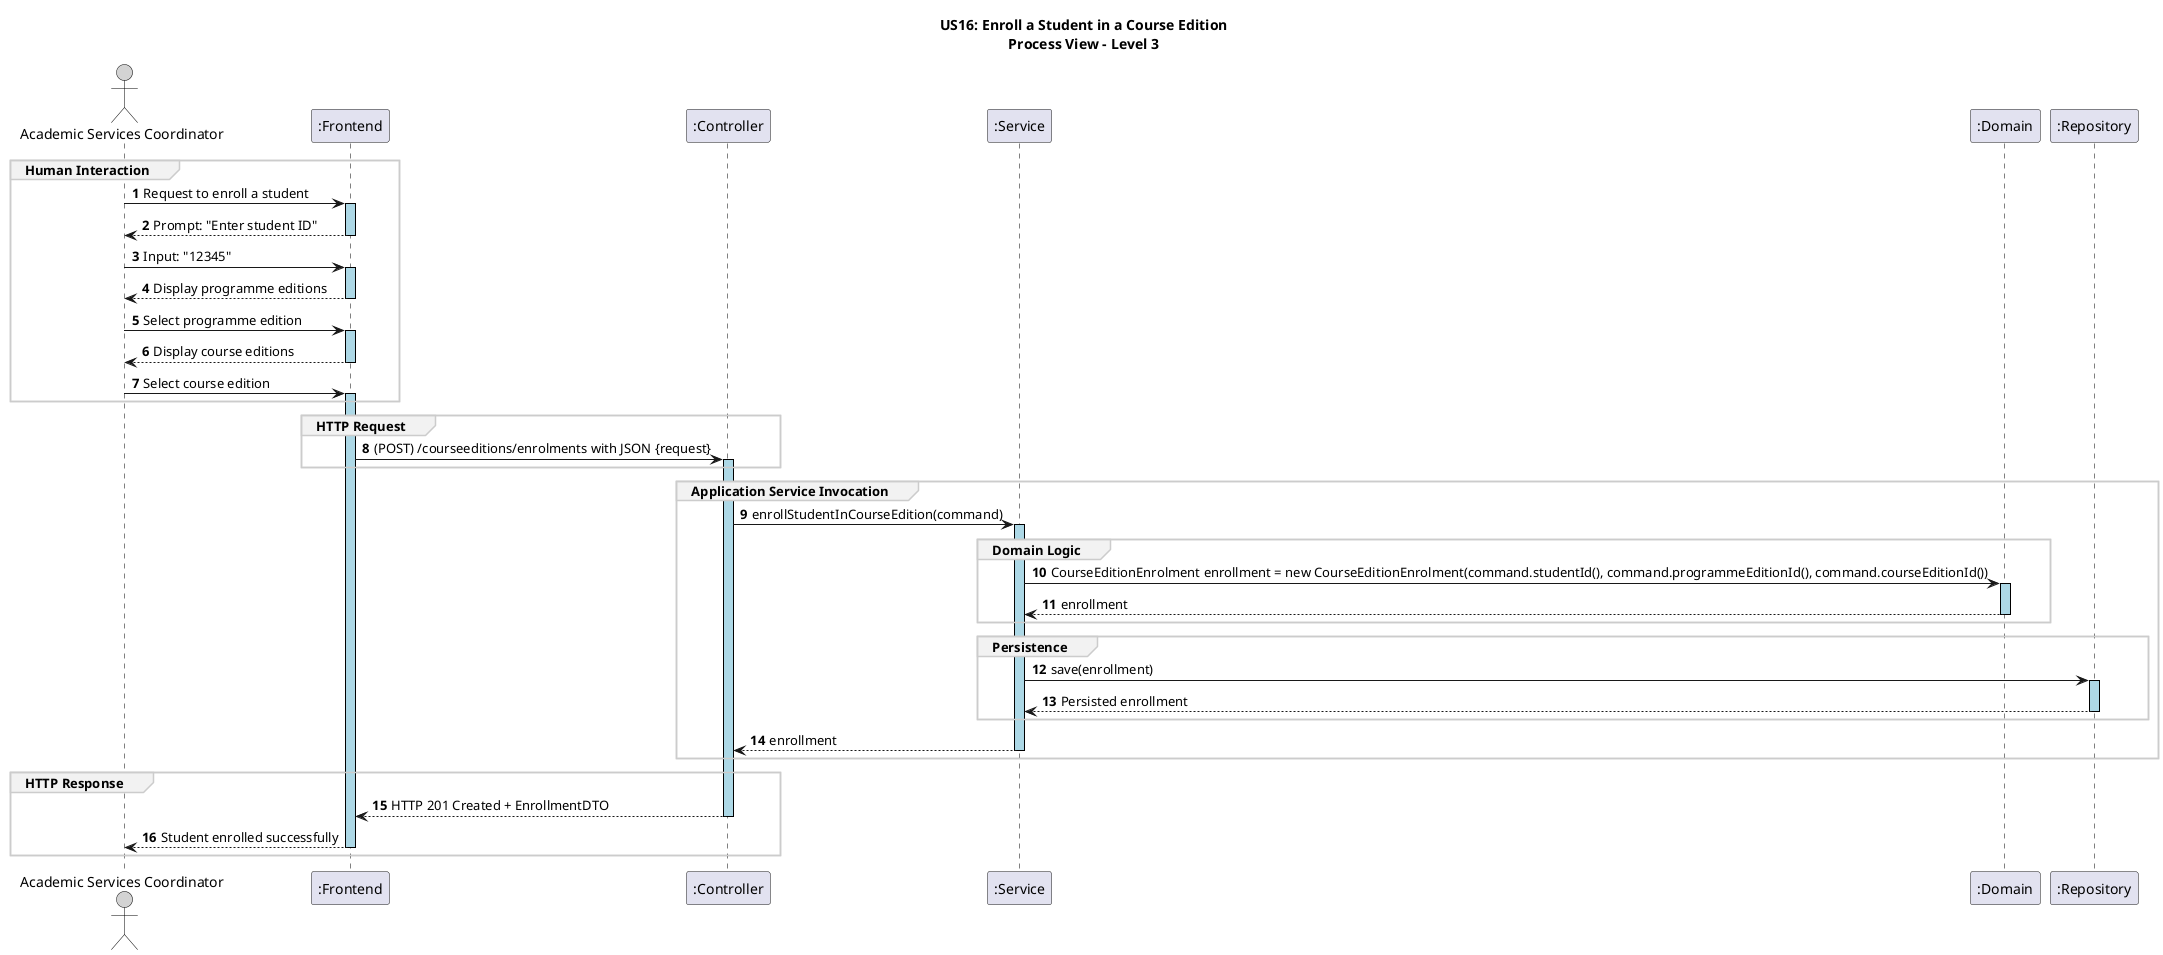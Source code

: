 @startuml
autonumber

skinparam sequence {
    LifelineBorderColor black
    LifelineBackgroundColor LightBlue
    ActorBorderColor black
    ActorBackgroundColor LightGray
    GroupBorderColor #cccccc
    GroupBackgroundColor #f2f2f2
}

title US16: Enroll a Student in a Course Edition\nProcess View – Level 3

actor ASC as "Academic Services Coordinator"
participant ":Frontend" as FE
participant ":Controller" as CT
participant ":Service" as SE
participant ":Domain" as DM
participant ":Repository" as RE

group Human Interaction
ASC -> FE ++: Request to enroll a student
FE --> ASC --: Prompt: "Enter student ID"
ASC -> FE ++: Input: "12345"
FE --> ASC --: Display programme editions
ASC -> FE ++: Select programme edition
FE --> ASC --: Display course editions
ASC -> FE ++: Select course edition
end group

group HTTP Request
FE -> CT ++: (POST) /courseeditions/enrolments with JSON {request}
end group

group Application Service Invocation
CT -> SE ++: enrollStudentInCourseEdition(command)

group Domain Logic
SE -> DM ++: CourseEditionEnrolment enrollment = new CourseEditionEnrolment(command.studentId(), command.programmeEditionId(), command.courseEditionId())
DM --> SE --: enrollment
end group

group Persistence
SE -> RE ++: save(enrollment)
RE --> SE --: Persisted enrollment
end group

SE --> CT --: enrollment
end group

group HTTP Response
CT --> FE --: HTTP 201 Created + EnrollmentDTO
FE --> ASC --: Student enrolled successfully
end group

@enduml